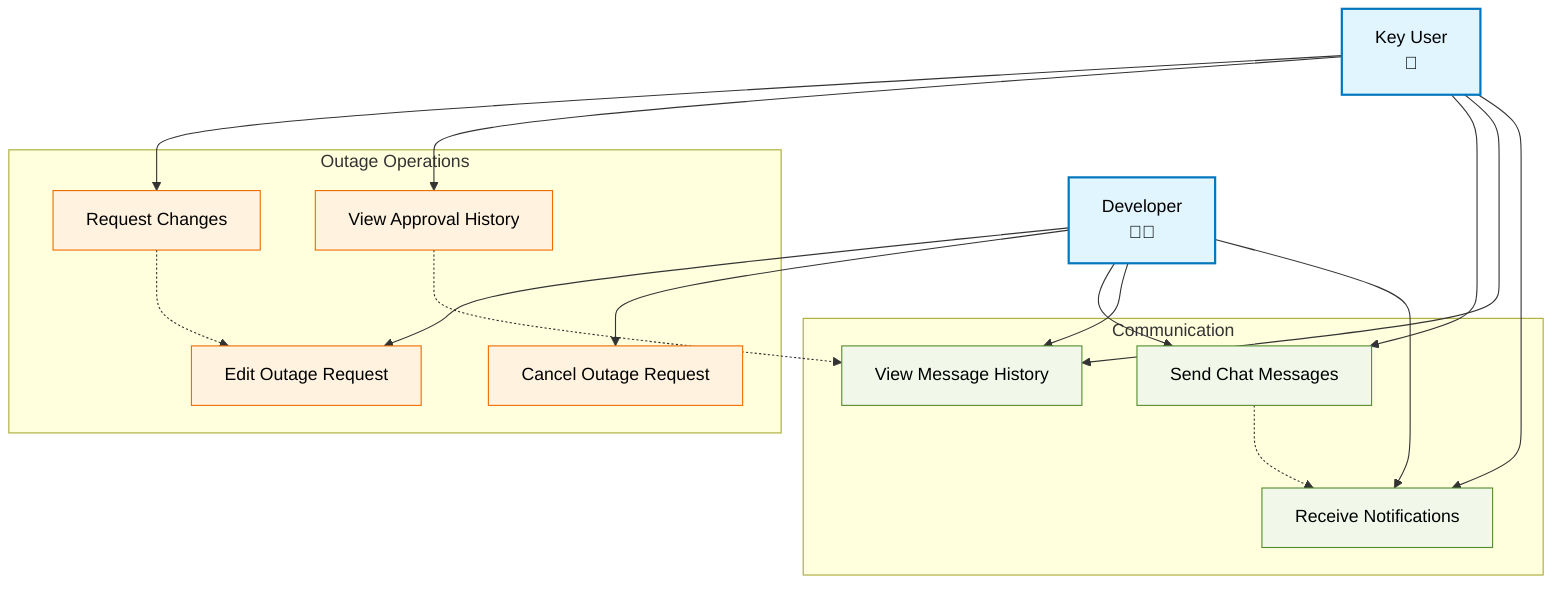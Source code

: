 graph TB
    %% Communication Actors
    Dev[Developer<br/>👨‍💻]
    KeyUser[Key User<br/>👤]

    %% Extended Outage Operations
    subgraph "Outage Operations"
        UC11[Edit Outage Request]
        UC14[Cancel Outage Request]
        UC18[Request Changes]
        UC19[View Approval History]
    end

    %% Communication Features
    subgraph "Communication"
        UC20[Send Chat Messages]
        UC22[View Message History]
        UC31[Receive Notifications]
    end

    %% Actor Relationships
    Dev --> UC11
    Dev --> UC14
    Dev --> UC20
    Dev --> UC22
    Dev --> UC31

    KeyUser --> UC18
    KeyUser --> UC19
    KeyUser --> UC20
    KeyUser --> UC22
    KeyUser --> UC31

    %% System relationships
    UC18 -.-> UC11
    UC20 -.-> UC31
    UC19 -.-> UC22

    %% Styling
    classDef actor fill:#e1f5fe,stroke:#0277bd,stroke-width:2px,color:#000
    classDef operations fill:#fff3e0,stroke:#ef6c00,stroke-width:1px,color:#000
    classDef communication fill:#f1f8e9,stroke:#558b2f,stroke-width:1px,color:#000

    class Dev,KeyUser actor
    class UC11,UC14,UC18,UC19 operations
    class UC20,UC22,UC31 communication